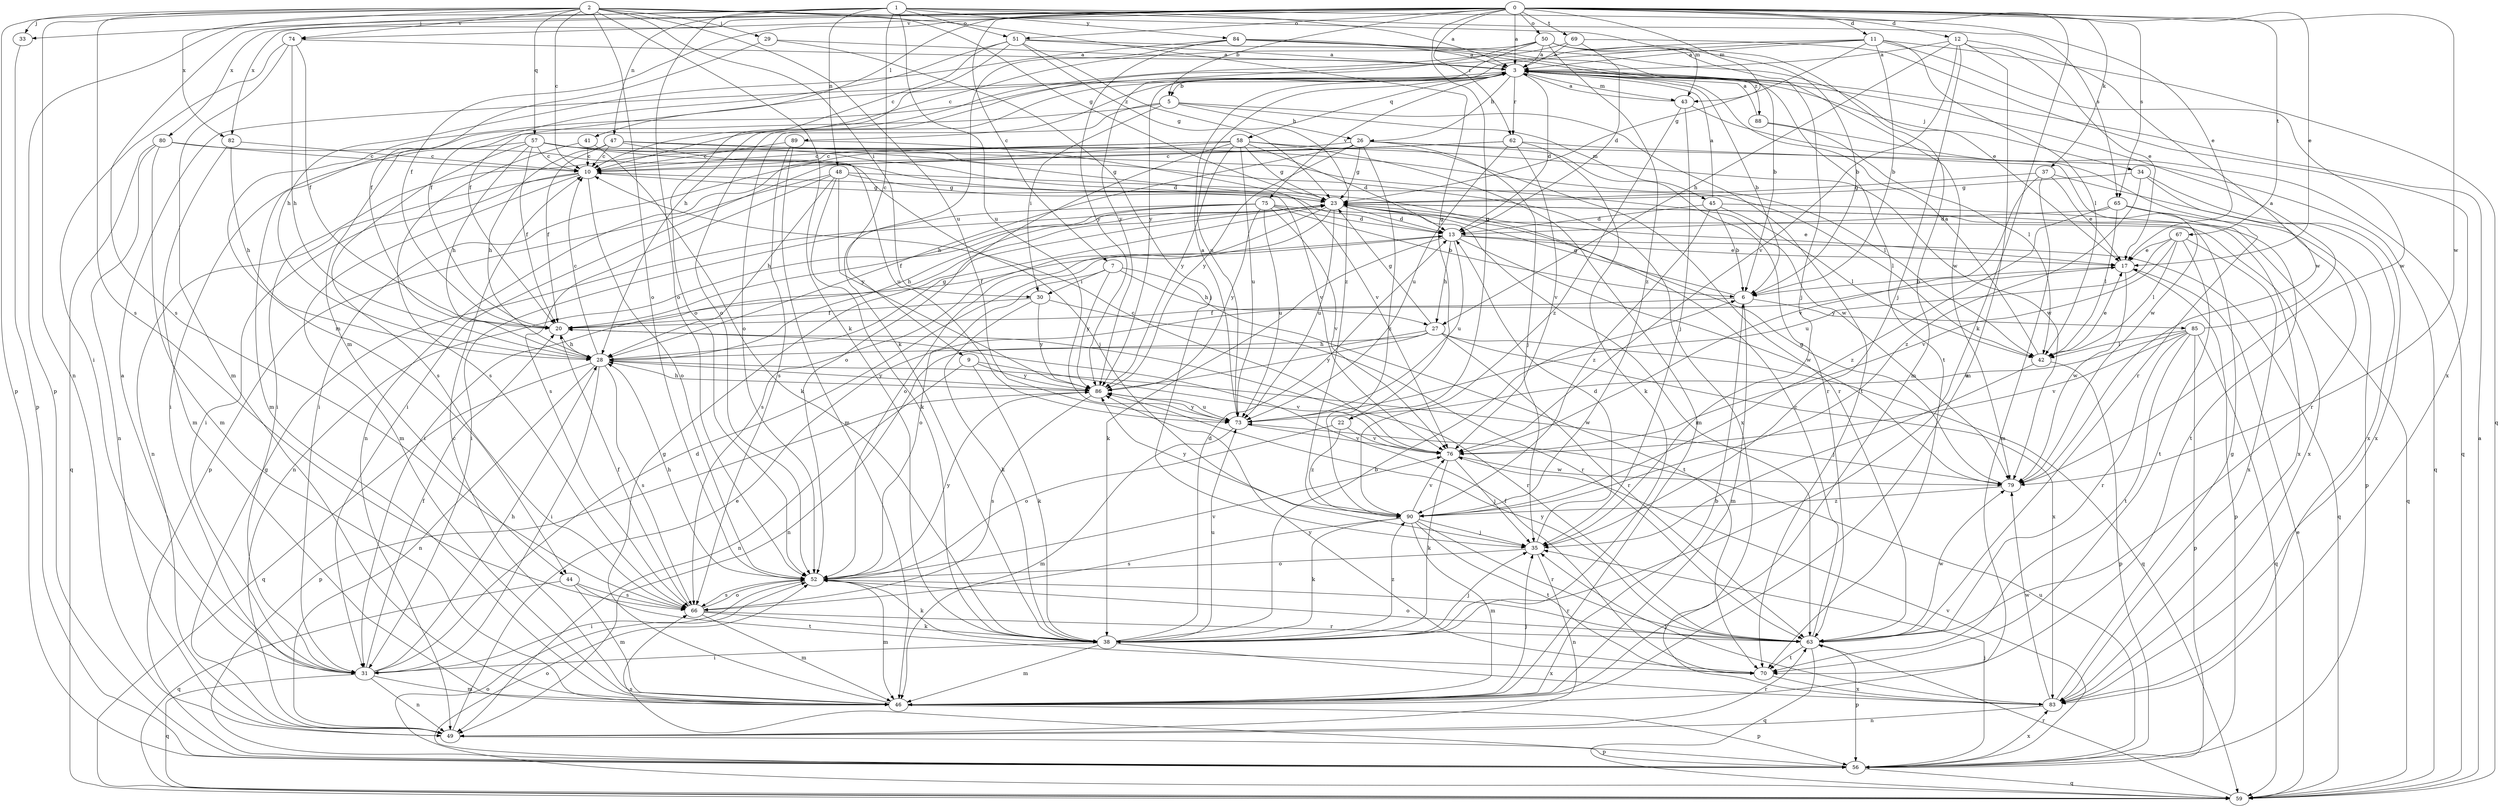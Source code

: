 strict digraph  {
0;
1;
2;
3;
5;
6;
7;
9;
10;
11;
12;
13;
17;
20;
22;
23;
26;
27;
28;
29;
30;
31;
33;
34;
35;
37;
38;
41;
42;
43;
44;
45;
46;
47;
48;
49;
50;
51;
52;
56;
57;
58;
59;
62;
63;
65;
66;
67;
69;
70;
73;
74;
75;
76;
79;
80;
82;
83;
84;
85;
86;
88;
89;
90;
0 -> 3  [label=a];
0 -> 5  [label=b];
0 -> 7  [label=c];
0 -> 11  [label=d];
0 -> 12  [label=d];
0 -> 17  [label=e];
0 -> 20  [label=f];
0 -> 22  [label=g];
0 -> 33  [label=j];
0 -> 37  [label=k];
0 -> 38  [label=k];
0 -> 41  [label=l];
0 -> 43  [label=m];
0 -> 50  [label=o];
0 -> 51  [label=o];
0 -> 62  [label=r];
0 -> 65  [label=s];
0 -> 67  [label=t];
0 -> 69  [label=t];
0 -> 74  [label=v];
0 -> 79  [label=w];
0 -> 80  [label=x];
0 -> 82  [label=x];
1 -> 3  [label=a];
1 -> 9  [label=c];
1 -> 17  [label=e];
1 -> 47  [label=n];
1 -> 48  [label=n];
1 -> 51  [label=o];
1 -> 52  [label=o];
1 -> 56  [label=p];
1 -> 65  [label=s];
1 -> 66  [label=s];
1 -> 73  [label=u];
1 -> 84  [label=y];
2 -> 10  [label=c];
2 -> 22  [label=g];
2 -> 23  [label=g];
2 -> 29  [label=i];
2 -> 30  [label=i];
2 -> 33  [label=j];
2 -> 38  [label=k];
2 -> 43  [label=m];
2 -> 49  [label=n];
2 -> 52  [label=o];
2 -> 56  [label=p];
2 -> 57  [label=q];
2 -> 66  [label=s];
2 -> 73  [label=u];
2 -> 74  [label=v];
2 -> 82  [label=x];
3 -> 5  [label=b];
3 -> 6  [label=b];
3 -> 13  [label=d];
3 -> 26  [label=h];
3 -> 34  [label=j];
3 -> 43  [label=m];
3 -> 44  [label=m];
3 -> 52  [label=o];
3 -> 58  [label=q];
3 -> 62  [label=r];
3 -> 73  [label=u];
3 -> 75  [label=v];
3 -> 88  [label=z];
3 -> 89  [label=z];
5 -> 26  [label=h];
5 -> 30  [label=i];
5 -> 44  [label=m];
5 -> 45  [label=m];
5 -> 46  [label=m];
5 -> 70  [label=t];
6 -> 20  [label=f];
6 -> 23  [label=g];
6 -> 46  [label=m];
6 -> 85  [label=y];
7 -> 27  [label=h];
7 -> 30  [label=i];
7 -> 52  [label=o];
7 -> 70  [label=t];
7 -> 86  [label=y];
9 -> 38  [label=k];
9 -> 49  [label=n];
9 -> 76  [label=v];
9 -> 86  [label=y];
10 -> 23  [label=g];
10 -> 31  [label=i];
10 -> 46  [label=m];
10 -> 49  [label=n];
10 -> 52  [label=o];
11 -> 3  [label=a];
11 -> 6  [label=b];
11 -> 20  [label=f];
11 -> 23  [label=g];
11 -> 42  [label=l];
11 -> 59  [label=q];
11 -> 79  [label=w];
11 -> 86  [label=y];
12 -> 3  [label=a];
12 -> 17  [label=e];
12 -> 27  [label=h];
12 -> 35  [label=j];
12 -> 46  [label=m];
12 -> 76  [label=v];
12 -> 79  [label=w];
13 -> 17  [label=e];
13 -> 20  [label=f];
13 -> 27  [label=h];
13 -> 38  [label=k];
13 -> 59  [label=q];
13 -> 73  [label=u];
13 -> 79  [label=w];
17 -> 6  [label=b];
17 -> 56  [label=p];
17 -> 79  [label=w];
20 -> 28  [label=h];
20 -> 63  [label=r];
22 -> 52  [label=o];
22 -> 76  [label=v];
22 -> 90  [label=z];
23 -> 13  [label=d];
23 -> 17  [label=e];
23 -> 31  [label=i];
23 -> 49  [label=n];
23 -> 52  [label=o];
23 -> 63  [label=r];
23 -> 66  [label=s];
23 -> 73  [label=u];
23 -> 83  [label=x];
26 -> 10  [label=c];
26 -> 23  [label=g];
26 -> 28  [label=h];
26 -> 31  [label=i];
26 -> 35  [label=j];
26 -> 59  [label=q];
26 -> 63  [label=r];
26 -> 86  [label=y];
26 -> 90  [label=z];
27 -> 23  [label=g];
27 -> 28  [label=h];
27 -> 49  [label=n];
27 -> 59  [label=q];
27 -> 63  [label=r];
27 -> 83  [label=x];
27 -> 86  [label=y];
28 -> 10  [label=c];
28 -> 23  [label=g];
28 -> 31  [label=i];
28 -> 49  [label=n];
28 -> 59  [label=q];
28 -> 66  [label=s];
28 -> 79  [label=w];
28 -> 86  [label=y];
29 -> 3  [label=a];
29 -> 20  [label=f];
29 -> 35  [label=j];
30 -> 20  [label=f];
30 -> 38  [label=k];
30 -> 63  [label=r];
30 -> 86  [label=y];
31 -> 3  [label=a];
31 -> 13  [label=d];
31 -> 20  [label=f];
31 -> 28  [label=h];
31 -> 46  [label=m];
31 -> 49  [label=n];
31 -> 59  [label=q];
33 -> 56  [label=p];
34 -> 23  [label=g];
34 -> 63  [label=r];
34 -> 83  [label=x];
34 -> 90  [label=z];
35 -> 13  [label=d];
35 -> 49  [label=n];
35 -> 52  [label=o];
37 -> 17  [label=e];
37 -> 23  [label=g];
37 -> 46  [label=m];
37 -> 76  [label=v];
37 -> 83  [label=x];
38 -> 6  [label=b];
38 -> 13  [label=d];
38 -> 31  [label=i];
38 -> 35  [label=j];
38 -> 46  [label=m];
38 -> 73  [label=u];
38 -> 83  [label=x];
38 -> 90  [label=z];
41 -> 10  [label=c];
41 -> 38  [label=k];
41 -> 66  [label=s];
42 -> 3  [label=a];
42 -> 17  [label=e];
42 -> 35  [label=j];
42 -> 56  [label=p];
43 -> 3  [label=a];
43 -> 35  [label=j];
43 -> 59  [label=q];
43 -> 90  [label=z];
44 -> 46  [label=m];
44 -> 59  [label=q];
44 -> 66  [label=s];
44 -> 70  [label=t];
45 -> 3  [label=a];
45 -> 6  [label=b];
45 -> 13  [label=d];
45 -> 42  [label=l];
45 -> 59  [label=q];
45 -> 90  [label=z];
46 -> 6  [label=b];
46 -> 10  [label=c];
46 -> 23  [label=g];
46 -> 35  [label=j];
46 -> 56  [label=p];
47 -> 10  [label=c];
47 -> 20  [label=f];
47 -> 28  [label=h];
47 -> 42  [label=l];
47 -> 73  [label=u];
47 -> 79  [label=w];
48 -> 23  [label=g];
48 -> 28  [label=h];
48 -> 38  [label=k];
48 -> 42  [label=l];
48 -> 56  [label=p];
48 -> 66  [label=s];
48 -> 86  [label=y];
49 -> 17  [label=e];
49 -> 23  [label=g];
49 -> 56  [label=p];
49 -> 63  [label=r];
50 -> 3  [label=a];
50 -> 6  [label=b];
50 -> 10  [label=c];
50 -> 35  [label=j];
50 -> 46  [label=m];
50 -> 52  [label=o];
50 -> 86  [label=y];
50 -> 90  [label=z];
51 -> 3  [label=a];
51 -> 10  [label=c];
51 -> 20  [label=f];
51 -> 23  [label=g];
51 -> 52  [label=o];
51 -> 70  [label=t];
51 -> 90  [label=z];
52 -> 28  [label=h];
52 -> 31  [label=i];
52 -> 38  [label=k];
52 -> 46  [label=m];
52 -> 63  [label=r];
52 -> 66  [label=s];
52 -> 76  [label=v];
52 -> 86  [label=y];
56 -> 35  [label=j];
56 -> 52  [label=o];
56 -> 59  [label=q];
56 -> 66  [label=s];
56 -> 73  [label=u];
56 -> 76  [label=v];
56 -> 83  [label=x];
57 -> 10  [label=c];
57 -> 13  [label=d];
57 -> 20  [label=f];
57 -> 23  [label=g];
57 -> 28  [label=h];
57 -> 31  [label=i];
57 -> 35  [label=j];
57 -> 66  [label=s];
57 -> 83  [label=x];
58 -> 10  [label=c];
58 -> 13  [label=d];
58 -> 23  [label=g];
58 -> 31  [label=i];
58 -> 46  [label=m];
58 -> 49  [label=n];
58 -> 52  [label=o];
58 -> 63  [label=r];
58 -> 73  [label=u];
58 -> 79  [label=w];
58 -> 86  [label=y];
59 -> 3  [label=a];
59 -> 17  [label=e];
59 -> 52  [label=o];
59 -> 63  [label=r];
62 -> 10  [label=c];
62 -> 31  [label=i];
62 -> 38  [label=k];
62 -> 73  [label=u];
62 -> 76  [label=v];
62 -> 79  [label=w];
63 -> 10  [label=c];
63 -> 52  [label=o];
63 -> 56  [label=p];
63 -> 59  [label=q];
63 -> 70  [label=t];
63 -> 79  [label=w];
63 -> 86  [label=y];
65 -> 13  [label=d];
65 -> 42  [label=l];
65 -> 56  [label=p];
65 -> 70  [label=t];
65 -> 90  [label=z];
66 -> 20  [label=f];
66 -> 38  [label=k];
66 -> 46  [label=m];
66 -> 52  [label=o];
66 -> 63  [label=r];
67 -> 17  [label=e];
67 -> 42  [label=l];
67 -> 70  [label=t];
67 -> 73  [label=u];
67 -> 76  [label=v];
67 -> 83  [label=x];
69 -> 3  [label=a];
69 -> 13  [label=d];
69 -> 28  [label=h];
69 -> 83  [label=x];
70 -> 20  [label=f];
70 -> 83  [label=x];
70 -> 86  [label=y];
73 -> 3  [label=a];
73 -> 46  [label=m];
73 -> 76  [label=v];
73 -> 86  [label=y];
74 -> 3  [label=a];
74 -> 20  [label=f];
74 -> 28  [label=h];
74 -> 31  [label=i];
74 -> 46  [label=m];
75 -> 6  [label=b];
75 -> 13  [label=d];
75 -> 20  [label=f];
75 -> 28  [label=h];
75 -> 31  [label=i];
75 -> 73  [label=u];
75 -> 76  [label=v];
75 -> 83  [label=x];
75 -> 86  [label=y];
76 -> 10  [label=c];
76 -> 35  [label=j];
76 -> 38  [label=k];
76 -> 79  [label=w];
79 -> 23  [label=g];
79 -> 90  [label=z];
80 -> 10  [label=c];
80 -> 46  [label=m];
80 -> 49  [label=n];
80 -> 59  [label=q];
80 -> 76  [label=v];
82 -> 10  [label=c];
82 -> 28  [label=h];
82 -> 46  [label=m];
83 -> 23  [label=g];
83 -> 35  [label=j];
83 -> 49  [label=n];
83 -> 79  [label=w];
84 -> 3  [label=a];
84 -> 6  [label=b];
84 -> 17  [label=e];
84 -> 28  [label=h];
84 -> 38  [label=k];
84 -> 79  [label=w];
84 -> 86  [label=y];
85 -> 3  [label=a];
85 -> 42  [label=l];
85 -> 56  [label=p];
85 -> 59  [label=q];
85 -> 63  [label=r];
85 -> 70  [label=t];
85 -> 73  [label=u];
85 -> 76  [label=v];
86 -> 28  [label=h];
86 -> 56  [label=p];
86 -> 66  [label=s];
86 -> 73  [label=u];
88 -> 3  [label=a];
88 -> 42  [label=l];
88 -> 63  [label=r];
89 -> 10  [label=c];
89 -> 46  [label=m];
89 -> 66  [label=s];
89 -> 76  [label=v];
90 -> 35  [label=j];
90 -> 38  [label=k];
90 -> 46  [label=m];
90 -> 63  [label=r];
90 -> 66  [label=s];
90 -> 70  [label=t];
90 -> 76  [label=v];
90 -> 86  [label=y];
}
